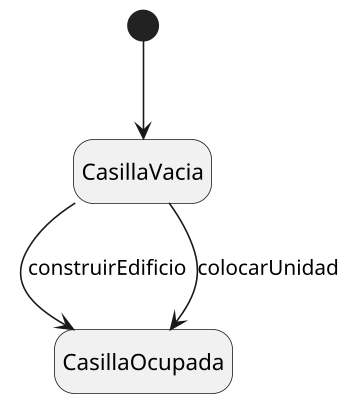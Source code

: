 @startuml
'https://plantuml.com/state-diagram

scale 350 width
hide empty description
[*] --> CasillaVacia
CasillaVacia --> CasillaOcupada : construirEdificio
CasillaVacia --> CasillaOcupada : colocarUnidad

@enduml